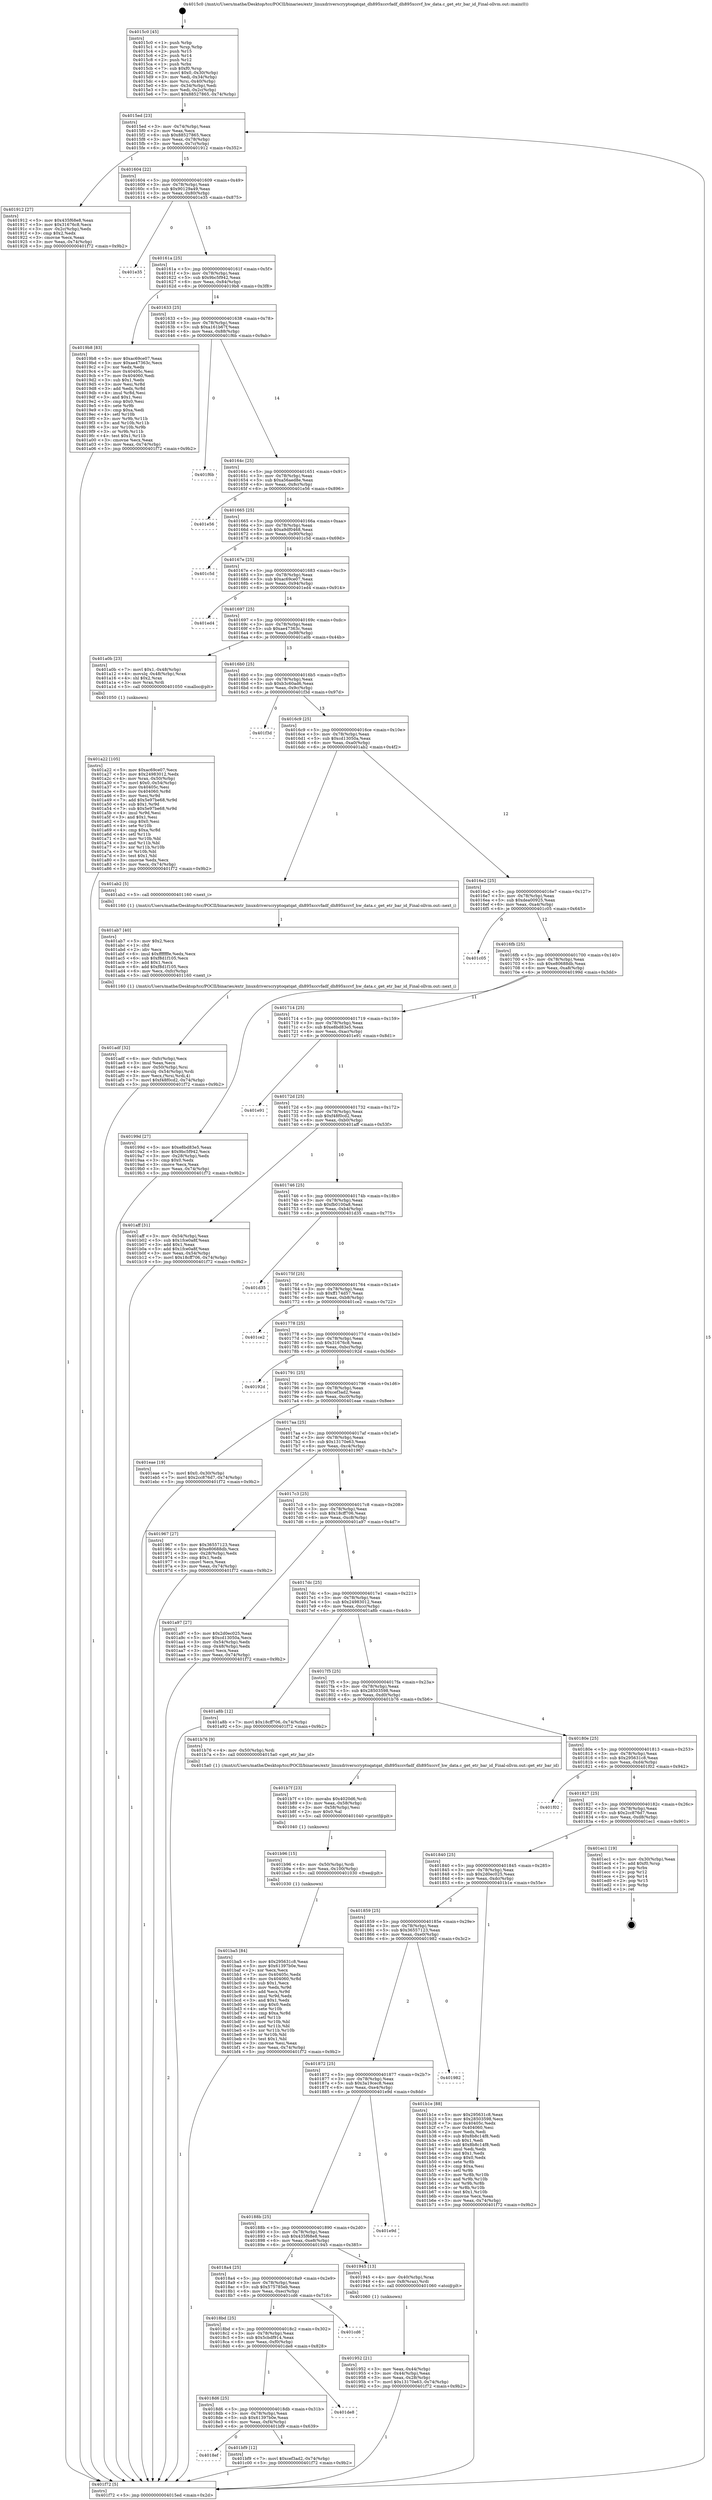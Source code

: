 digraph "0x4015c0" {
  label = "0x4015c0 (/mnt/c/Users/mathe/Desktop/tcc/POCII/binaries/extr_linuxdriverscryptoqatqat_dh895xccvfadf_dh895xccvf_hw_data.c_get_etr_bar_id_Final-ollvm.out::main(0))"
  labelloc = "t"
  node[shape=record]

  Entry [label="",width=0.3,height=0.3,shape=circle,fillcolor=black,style=filled]
  "0x4015ed" [label="{
     0x4015ed [23]\l
     | [instrs]\l
     &nbsp;&nbsp;0x4015ed \<+3\>: mov -0x74(%rbp),%eax\l
     &nbsp;&nbsp;0x4015f0 \<+2\>: mov %eax,%ecx\l
     &nbsp;&nbsp;0x4015f2 \<+6\>: sub $0x88527865,%ecx\l
     &nbsp;&nbsp;0x4015f8 \<+3\>: mov %eax,-0x78(%rbp)\l
     &nbsp;&nbsp;0x4015fb \<+3\>: mov %ecx,-0x7c(%rbp)\l
     &nbsp;&nbsp;0x4015fe \<+6\>: je 0000000000401912 \<main+0x352\>\l
  }"]
  "0x401912" [label="{
     0x401912 [27]\l
     | [instrs]\l
     &nbsp;&nbsp;0x401912 \<+5\>: mov $0x435f68e8,%eax\l
     &nbsp;&nbsp;0x401917 \<+5\>: mov $0x31676c8,%ecx\l
     &nbsp;&nbsp;0x40191c \<+3\>: mov -0x2c(%rbp),%edx\l
     &nbsp;&nbsp;0x40191f \<+3\>: cmp $0x2,%edx\l
     &nbsp;&nbsp;0x401922 \<+3\>: cmovne %ecx,%eax\l
     &nbsp;&nbsp;0x401925 \<+3\>: mov %eax,-0x74(%rbp)\l
     &nbsp;&nbsp;0x401928 \<+5\>: jmp 0000000000401f72 \<main+0x9b2\>\l
  }"]
  "0x401604" [label="{
     0x401604 [22]\l
     | [instrs]\l
     &nbsp;&nbsp;0x401604 \<+5\>: jmp 0000000000401609 \<main+0x49\>\l
     &nbsp;&nbsp;0x401609 \<+3\>: mov -0x78(%rbp),%eax\l
     &nbsp;&nbsp;0x40160c \<+5\>: sub $0x90129a49,%eax\l
     &nbsp;&nbsp;0x401611 \<+3\>: mov %eax,-0x80(%rbp)\l
     &nbsp;&nbsp;0x401614 \<+6\>: je 0000000000401e35 \<main+0x875\>\l
  }"]
  "0x401f72" [label="{
     0x401f72 [5]\l
     | [instrs]\l
     &nbsp;&nbsp;0x401f72 \<+5\>: jmp 00000000004015ed \<main+0x2d\>\l
  }"]
  "0x4015c0" [label="{
     0x4015c0 [45]\l
     | [instrs]\l
     &nbsp;&nbsp;0x4015c0 \<+1\>: push %rbp\l
     &nbsp;&nbsp;0x4015c1 \<+3\>: mov %rsp,%rbp\l
     &nbsp;&nbsp;0x4015c4 \<+2\>: push %r15\l
     &nbsp;&nbsp;0x4015c6 \<+2\>: push %r14\l
     &nbsp;&nbsp;0x4015c8 \<+2\>: push %r12\l
     &nbsp;&nbsp;0x4015ca \<+1\>: push %rbx\l
     &nbsp;&nbsp;0x4015cb \<+7\>: sub $0xf0,%rsp\l
     &nbsp;&nbsp;0x4015d2 \<+7\>: movl $0x0,-0x30(%rbp)\l
     &nbsp;&nbsp;0x4015d9 \<+3\>: mov %edi,-0x34(%rbp)\l
     &nbsp;&nbsp;0x4015dc \<+4\>: mov %rsi,-0x40(%rbp)\l
     &nbsp;&nbsp;0x4015e0 \<+3\>: mov -0x34(%rbp),%edi\l
     &nbsp;&nbsp;0x4015e3 \<+3\>: mov %edi,-0x2c(%rbp)\l
     &nbsp;&nbsp;0x4015e6 \<+7\>: movl $0x88527865,-0x74(%rbp)\l
  }"]
  Exit [label="",width=0.3,height=0.3,shape=circle,fillcolor=black,style=filled,peripheries=2]
  "0x401e35" [label="{
     0x401e35\l
  }", style=dashed]
  "0x40161a" [label="{
     0x40161a [25]\l
     | [instrs]\l
     &nbsp;&nbsp;0x40161a \<+5\>: jmp 000000000040161f \<main+0x5f\>\l
     &nbsp;&nbsp;0x40161f \<+3\>: mov -0x78(%rbp),%eax\l
     &nbsp;&nbsp;0x401622 \<+5\>: sub $0x9bc5f942,%eax\l
     &nbsp;&nbsp;0x401627 \<+6\>: mov %eax,-0x84(%rbp)\l
     &nbsp;&nbsp;0x40162d \<+6\>: je 00000000004019b8 \<main+0x3f8\>\l
  }"]
  "0x4018ef" [label="{
     0x4018ef\l
  }", style=dashed]
  "0x4019b8" [label="{
     0x4019b8 [83]\l
     | [instrs]\l
     &nbsp;&nbsp;0x4019b8 \<+5\>: mov $0xac69ce07,%eax\l
     &nbsp;&nbsp;0x4019bd \<+5\>: mov $0xae47363c,%ecx\l
     &nbsp;&nbsp;0x4019c2 \<+2\>: xor %edx,%edx\l
     &nbsp;&nbsp;0x4019c4 \<+7\>: mov 0x40405c,%esi\l
     &nbsp;&nbsp;0x4019cb \<+7\>: mov 0x404060,%edi\l
     &nbsp;&nbsp;0x4019d2 \<+3\>: sub $0x1,%edx\l
     &nbsp;&nbsp;0x4019d5 \<+3\>: mov %esi,%r8d\l
     &nbsp;&nbsp;0x4019d8 \<+3\>: add %edx,%r8d\l
     &nbsp;&nbsp;0x4019db \<+4\>: imul %r8d,%esi\l
     &nbsp;&nbsp;0x4019df \<+3\>: and $0x1,%esi\l
     &nbsp;&nbsp;0x4019e2 \<+3\>: cmp $0x0,%esi\l
     &nbsp;&nbsp;0x4019e5 \<+4\>: sete %r9b\l
     &nbsp;&nbsp;0x4019e9 \<+3\>: cmp $0xa,%edi\l
     &nbsp;&nbsp;0x4019ec \<+4\>: setl %r10b\l
     &nbsp;&nbsp;0x4019f0 \<+3\>: mov %r9b,%r11b\l
     &nbsp;&nbsp;0x4019f3 \<+3\>: and %r10b,%r11b\l
     &nbsp;&nbsp;0x4019f6 \<+3\>: xor %r10b,%r9b\l
     &nbsp;&nbsp;0x4019f9 \<+3\>: or %r9b,%r11b\l
     &nbsp;&nbsp;0x4019fc \<+4\>: test $0x1,%r11b\l
     &nbsp;&nbsp;0x401a00 \<+3\>: cmovne %ecx,%eax\l
     &nbsp;&nbsp;0x401a03 \<+3\>: mov %eax,-0x74(%rbp)\l
     &nbsp;&nbsp;0x401a06 \<+5\>: jmp 0000000000401f72 \<main+0x9b2\>\l
  }"]
  "0x401633" [label="{
     0x401633 [25]\l
     | [instrs]\l
     &nbsp;&nbsp;0x401633 \<+5\>: jmp 0000000000401638 \<main+0x78\>\l
     &nbsp;&nbsp;0x401638 \<+3\>: mov -0x78(%rbp),%eax\l
     &nbsp;&nbsp;0x40163b \<+5\>: sub $0xa161b67f,%eax\l
     &nbsp;&nbsp;0x401640 \<+6\>: mov %eax,-0x88(%rbp)\l
     &nbsp;&nbsp;0x401646 \<+6\>: je 0000000000401f6b \<main+0x9ab\>\l
  }"]
  "0x401bf9" [label="{
     0x401bf9 [12]\l
     | [instrs]\l
     &nbsp;&nbsp;0x401bf9 \<+7\>: movl $0xcef3ad2,-0x74(%rbp)\l
     &nbsp;&nbsp;0x401c00 \<+5\>: jmp 0000000000401f72 \<main+0x9b2\>\l
  }"]
  "0x401f6b" [label="{
     0x401f6b\l
  }", style=dashed]
  "0x40164c" [label="{
     0x40164c [25]\l
     | [instrs]\l
     &nbsp;&nbsp;0x40164c \<+5\>: jmp 0000000000401651 \<main+0x91\>\l
     &nbsp;&nbsp;0x401651 \<+3\>: mov -0x78(%rbp),%eax\l
     &nbsp;&nbsp;0x401654 \<+5\>: sub $0xa56aed8e,%eax\l
     &nbsp;&nbsp;0x401659 \<+6\>: mov %eax,-0x8c(%rbp)\l
     &nbsp;&nbsp;0x40165f \<+6\>: je 0000000000401e56 \<main+0x896\>\l
  }"]
  "0x4018d6" [label="{
     0x4018d6 [25]\l
     | [instrs]\l
     &nbsp;&nbsp;0x4018d6 \<+5\>: jmp 00000000004018db \<main+0x31b\>\l
     &nbsp;&nbsp;0x4018db \<+3\>: mov -0x78(%rbp),%eax\l
     &nbsp;&nbsp;0x4018de \<+5\>: sub $0x61397b0e,%eax\l
     &nbsp;&nbsp;0x4018e3 \<+6\>: mov %eax,-0xf4(%rbp)\l
     &nbsp;&nbsp;0x4018e9 \<+6\>: je 0000000000401bf9 \<main+0x639\>\l
  }"]
  "0x401e56" [label="{
     0x401e56\l
  }", style=dashed]
  "0x401665" [label="{
     0x401665 [25]\l
     | [instrs]\l
     &nbsp;&nbsp;0x401665 \<+5\>: jmp 000000000040166a \<main+0xaa\>\l
     &nbsp;&nbsp;0x40166a \<+3\>: mov -0x78(%rbp),%eax\l
     &nbsp;&nbsp;0x40166d \<+5\>: sub $0xa9df0468,%eax\l
     &nbsp;&nbsp;0x401672 \<+6\>: mov %eax,-0x90(%rbp)\l
     &nbsp;&nbsp;0x401678 \<+6\>: je 0000000000401c5d \<main+0x69d\>\l
  }"]
  "0x401de8" [label="{
     0x401de8\l
  }", style=dashed]
  "0x401c5d" [label="{
     0x401c5d\l
  }", style=dashed]
  "0x40167e" [label="{
     0x40167e [25]\l
     | [instrs]\l
     &nbsp;&nbsp;0x40167e \<+5\>: jmp 0000000000401683 \<main+0xc3\>\l
     &nbsp;&nbsp;0x401683 \<+3\>: mov -0x78(%rbp),%eax\l
     &nbsp;&nbsp;0x401686 \<+5\>: sub $0xac69ce07,%eax\l
     &nbsp;&nbsp;0x40168b \<+6\>: mov %eax,-0x94(%rbp)\l
     &nbsp;&nbsp;0x401691 \<+6\>: je 0000000000401ed4 \<main+0x914\>\l
  }"]
  "0x4018bd" [label="{
     0x4018bd [25]\l
     | [instrs]\l
     &nbsp;&nbsp;0x4018bd \<+5\>: jmp 00000000004018c2 \<main+0x302\>\l
     &nbsp;&nbsp;0x4018c2 \<+3\>: mov -0x78(%rbp),%eax\l
     &nbsp;&nbsp;0x4018c5 \<+5\>: sub $0x5cbdf914,%eax\l
     &nbsp;&nbsp;0x4018ca \<+6\>: mov %eax,-0xf0(%rbp)\l
     &nbsp;&nbsp;0x4018d0 \<+6\>: je 0000000000401de8 \<main+0x828\>\l
  }"]
  "0x401ed4" [label="{
     0x401ed4\l
  }", style=dashed]
  "0x401697" [label="{
     0x401697 [25]\l
     | [instrs]\l
     &nbsp;&nbsp;0x401697 \<+5\>: jmp 000000000040169c \<main+0xdc\>\l
     &nbsp;&nbsp;0x40169c \<+3\>: mov -0x78(%rbp),%eax\l
     &nbsp;&nbsp;0x40169f \<+5\>: sub $0xae47363c,%eax\l
     &nbsp;&nbsp;0x4016a4 \<+6\>: mov %eax,-0x98(%rbp)\l
     &nbsp;&nbsp;0x4016aa \<+6\>: je 0000000000401a0b \<main+0x44b\>\l
  }"]
  "0x401cd6" [label="{
     0x401cd6\l
  }", style=dashed]
  "0x401a0b" [label="{
     0x401a0b [23]\l
     | [instrs]\l
     &nbsp;&nbsp;0x401a0b \<+7\>: movl $0x1,-0x48(%rbp)\l
     &nbsp;&nbsp;0x401a12 \<+4\>: movslq -0x48(%rbp),%rax\l
     &nbsp;&nbsp;0x401a16 \<+4\>: shl $0x2,%rax\l
     &nbsp;&nbsp;0x401a1a \<+3\>: mov %rax,%rdi\l
     &nbsp;&nbsp;0x401a1d \<+5\>: call 0000000000401050 \<malloc@plt\>\l
     | [calls]\l
     &nbsp;&nbsp;0x401050 \{1\} (unknown)\l
  }"]
  "0x4016b0" [label="{
     0x4016b0 [25]\l
     | [instrs]\l
     &nbsp;&nbsp;0x4016b0 \<+5\>: jmp 00000000004016b5 \<main+0xf5\>\l
     &nbsp;&nbsp;0x4016b5 \<+3\>: mov -0x78(%rbp),%eax\l
     &nbsp;&nbsp;0x4016b8 \<+5\>: sub $0xb3c60ad6,%eax\l
     &nbsp;&nbsp;0x4016bd \<+6\>: mov %eax,-0x9c(%rbp)\l
     &nbsp;&nbsp;0x4016c3 \<+6\>: je 0000000000401f3d \<main+0x97d\>\l
  }"]
  "0x401ba5" [label="{
     0x401ba5 [84]\l
     | [instrs]\l
     &nbsp;&nbsp;0x401ba5 \<+5\>: mov $0x295631c8,%eax\l
     &nbsp;&nbsp;0x401baa \<+5\>: mov $0x61397b0e,%esi\l
     &nbsp;&nbsp;0x401baf \<+2\>: xor %ecx,%ecx\l
     &nbsp;&nbsp;0x401bb1 \<+7\>: mov 0x40405c,%edx\l
     &nbsp;&nbsp;0x401bb8 \<+8\>: mov 0x404060,%r8d\l
     &nbsp;&nbsp;0x401bc0 \<+3\>: sub $0x1,%ecx\l
     &nbsp;&nbsp;0x401bc3 \<+3\>: mov %edx,%r9d\l
     &nbsp;&nbsp;0x401bc6 \<+3\>: add %ecx,%r9d\l
     &nbsp;&nbsp;0x401bc9 \<+4\>: imul %r9d,%edx\l
     &nbsp;&nbsp;0x401bcd \<+3\>: and $0x1,%edx\l
     &nbsp;&nbsp;0x401bd0 \<+3\>: cmp $0x0,%edx\l
     &nbsp;&nbsp;0x401bd3 \<+4\>: sete %r10b\l
     &nbsp;&nbsp;0x401bd7 \<+4\>: cmp $0xa,%r8d\l
     &nbsp;&nbsp;0x401bdb \<+4\>: setl %r11b\l
     &nbsp;&nbsp;0x401bdf \<+3\>: mov %r10b,%bl\l
     &nbsp;&nbsp;0x401be2 \<+3\>: and %r11b,%bl\l
     &nbsp;&nbsp;0x401be5 \<+3\>: xor %r11b,%r10b\l
     &nbsp;&nbsp;0x401be8 \<+3\>: or %r10b,%bl\l
     &nbsp;&nbsp;0x401beb \<+3\>: test $0x1,%bl\l
     &nbsp;&nbsp;0x401bee \<+3\>: cmovne %esi,%eax\l
     &nbsp;&nbsp;0x401bf1 \<+3\>: mov %eax,-0x74(%rbp)\l
     &nbsp;&nbsp;0x401bf4 \<+5\>: jmp 0000000000401f72 \<main+0x9b2\>\l
  }"]
  "0x401f3d" [label="{
     0x401f3d\l
  }", style=dashed]
  "0x4016c9" [label="{
     0x4016c9 [25]\l
     | [instrs]\l
     &nbsp;&nbsp;0x4016c9 \<+5\>: jmp 00000000004016ce \<main+0x10e\>\l
     &nbsp;&nbsp;0x4016ce \<+3\>: mov -0x78(%rbp),%eax\l
     &nbsp;&nbsp;0x4016d1 \<+5\>: sub $0xcd13050a,%eax\l
     &nbsp;&nbsp;0x4016d6 \<+6\>: mov %eax,-0xa0(%rbp)\l
     &nbsp;&nbsp;0x4016dc \<+6\>: je 0000000000401ab2 \<main+0x4f2\>\l
  }"]
  "0x401b96" [label="{
     0x401b96 [15]\l
     | [instrs]\l
     &nbsp;&nbsp;0x401b96 \<+4\>: mov -0x50(%rbp),%rdi\l
     &nbsp;&nbsp;0x401b9a \<+6\>: mov %eax,-0x100(%rbp)\l
     &nbsp;&nbsp;0x401ba0 \<+5\>: call 0000000000401030 \<free@plt\>\l
     | [calls]\l
     &nbsp;&nbsp;0x401030 \{1\} (unknown)\l
  }"]
  "0x401ab2" [label="{
     0x401ab2 [5]\l
     | [instrs]\l
     &nbsp;&nbsp;0x401ab2 \<+5\>: call 0000000000401160 \<next_i\>\l
     | [calls]\l
     &nbsp;&nbsp;0x401160 \{1\} (/mnt/c/Users/mathe/Desktop/tcc/POCII/binaries/extr_linuxdriverscryptoqatqat_dh895xccvfadf_dh895xccvf_hw_data.c_get_etr_bar_id_Final-ollvm.out::next_i)\l
  }"]
  "0x4016e2" [label="{
     0x4016e2 [25]\l
     | [instrs]\l
     &nbsp;&nbsp;0x4016e2 \<+5\>: jmp 00000000004016e7 \<main+0x127\>\l
     &nbsp;&nbsp;0x4016e7 \<+3\>: mov -0x78(%rbp),%eax\l
     &nbsp;&nbsp;0x4016ea \<+5\>: sub $0xdea00925,%eax\l
     &nbsp;&nbsp;0x4016ef \<+6\>: mov %eax,-0xa4(%rbp)\l
     &nbsp;&nbsp;0x4016f5 \<+6\>: je 0000000000401c05 \<main+0x645\>\l
  }"]
  "0x401b7f" [label="{
     0x401b7f [23]\l
     | [instrs]\l
     &nbsp;&nbsp;0x401b7f \<+10\>: movabs $0x4020d6,%rdi\l
     &nbsp;&nbsp;0x401b89 \<+3\>: mov %eax,-0x58(%rbp)\l
     &nbsp;&nbsp;0x401b8c \<+3\>: mov -0x58(%rbp),%esi\l
     &nbsp;&nbsp;0x401b8f \<+2\>: mov $0x0,%al\l
     &nbsp;&nbsp;0x401b91 \<+5\>: call 0000000000401040 \<printf@plt\>\l
     | [calls]\l
     &nbsp;&nbsp;0x401040 \{1\} (unknown)\l
  }"]
  "0x401c05" [label="{
     0x401c05\l
  }", style=dashed]
  "0x4016fb" [label="{
     0x4016fb [25]\l
     | [instrs]\l
     &nbsp;&nbsp;0x4016fb \<+5\>: jmp 0000000000401700 \<main+0x140\>\l
     &nbsp;&nbsp;0x401700 \<+3\>: mov -0x78(%rbp),%eax\l
     &nbsp;&nbsp;0x401703 \<+5\>: sub $0xe80688db,%eax\l
     &nbsp;&nbsp;0x401708 \<+6\>: mov %eax,-0xa8(%rbp)\l
     &nbsp;&nbsp;0x40170e \<+6\>: je 000000000040199d \<main+0x3dd\>\l
  }"]
  "0x401adf" [label="{
     0x401adf [32]\l
     | [instrs]\l
     &nbsp;&nbsp;0x401adf \<+6\>: mov -0xfc(%rbp),%ecx\l
     &nbsp;&nbsp;0x401ae5 \<+3\>: imul %eax,%ecx\l
     &nbsp;&nbsp;0x401ae8 \<+4\>: mov -0x50(%rbp),%rsi\l
     &nbsp;&nbsp;0x401aec \<+4\>: movslq -0x54(%rbp),%rdi\l
     &nbsp;&nbsp;0x401af0 \<+3\>: mov %ecx,(%rsi,%rdi,4)\l
     &nbsp;&nbsp;0x401af3 \<+7\>: movl $0xf48f0cd2,-0x74(%rbp)\l
     &nbsp;&nbsp;0x401afa \<+5\>: jmp 0000000000401f72 \<main+0x9b2\>\l
  }"]
  "0x40199d" [label="{
     0x40199d [27]\l
     | [instrs]\l
     &nbsp;&nbsp;0x40199d \<+5\>: mov $0xe8bd83e5,%eax\l
     &nbsp;&nbsp;0x4019a2 \<+5\>: mov $0x9bc5f942,%ecx\l
     &nbsp;&nbsp;0x4019a7 \<+3\>: mov -0x28(%rbp),%edx\l
     &nbsp;&nbsp;0x4019aa \<+3\>: cmp $0x0,%edx\l
     &nbsp;&nbsp;0x4019ad \<+3\>: cmove %ecx,%eax\l
     &nbsp;&nbsp;0x4019b0 \<+3\>: mov %eax,-0x74(%rbp)\l
     &nbsp;&nbsp;0x4019b3 \<+5\>: jmp 0000000000401f72 \<main+0x9b2\>\l
  }"]
  "0x401714" [label="{
     0x401714 [25]\l
     | [instrs]\l
     &nbsp;&nbsp;0x401714 \<+5\>: jmp 0000000000401719 \<main+0x159\>\l
     &nbsp;&nbsp;0x401719 \<+3\>: mov -0x78(%rbp),%eax\l
     &nbsp;&nbsp;0x40171c \<+5\>: sub $0xe8bd83e5,%eax\l
     &nbsp;&nbsp;0x401721 \<+6\>: mov %eax,-0xac(%rbp)\l
     &nbsp;&nbsp;0x401727 \<+6\>: je 0000000000401e91 \<main+0x8d1\>\l
  }"]
  "0x401ab7" [label="{
     0x401ab7 [40]\l
     | [instrs]\l
     &nbsp;&nbsp;0x401ab7 \<+5\>: mov $0x2,%ecx\l
     &nbsp;&nbsp;0x401abc \<+1\>: cltd\l
     &nbsp;&nbsp;0x401abd \<+2\>: idiv %ecx\l
     &nbsp;&nbsp;0x401abf \<+6\>: imul $0xfffffffe,%edx,%ecx\l
     &nbsp;&nbsp;0x401ac5 \<+6\>: sub $0xf8d1f105,%ecx\l
     &nbsp;&nbsp;0x401acb \<+3\>: add $0x1,%ecx\l
     &nbsp;&nbsp;0x401ace \<+6\>: add $0xf8d1f105,%ecx\l
     &nbsp;&nbsp;0x401ad4 \<+6\>: mov %ecx,-0xfc(%rbp)\l
     &nbsp;&nbsp;0x401ada \<+5\>: call 0000000000401160 \<next_i\>\l
     | [calls]\l
     &nbsp;&nbsp;0x401160 \{1\} (/mnt/c/Users/mathe/Desktop/tcc/POCII/binaries/extr_linuxdriverscryptoqatqat_dh895xccvfadf_dh895xccvf_hw_data.c_get_etr_bar_id_Final-ollvm.out::next_i)\l
  }"]
  "0x401e91" [label="{
     0x401e91\l
  }", style=dashed]
  "0x40172d" [label="{
     0x40172d [25]\l
     | [instrs]\l
     &nbsp;&nbsp;0x40172d \<+5\>: jmp 0000000000401732 \<main+0x172\>\l
     &nbsp;&nbsp;0x401732 \<+3\>: mov -0x78(%rbp),%eax\l
     &nbsp;&nbsp;0x401735 \<+5\>: sub $0xf48f0cd2,%eax\l
     &nbsp;&nbsp;0x40173a \<+6\>: mov %eax,-0xb0(%rbp)\l
     &nbsp;&nbsp;0x401740 \<+6\>: je 0000000000401aff \<main+0x53f\>\l
  }"]
  "0x401a22" [label="{
     0x401a22 [105]\l
     | [instrs]\l
     &nbsp;&nbsp;0x401a22 \<+5\>: mov $0xac69ce07,%ecx\l
     &nbsp;&nbsp;0x401a27 \<+5\>: mov $0x24983012,%edx\l
     &nbsp;&nbsp;0x401a2c \<+4\>: mov %rax,-0x50(%rbp)\l
     &nbsp;&nbsp;0x401a30 \<+7\>: movl $0x0,-0x54(%rbp)\l
     &nbsp;&nbsp;0x401a37 \<+7\>: mov 0x40405c,%esi\l
     &nbsp;&nbsp;0x401a3e \<+8\>: mov 0x404060,%r8d\l
     &nbsp;&nbsp;0x401a46 \<+3\>: mov %esi,%r9d\l
     &nbsp;&nbsp;0x401a49 \<+7\>: add $0x5e97be68,%r9d\l
     &nbsp;&nbsp;0x401a50 \<+4\>: sub $0x1,%r9d\l
     &nbsp;&nbsp;0x401a54 \<+7\>: sub $0x5e97be68,%r9d\l
     &nbsp;&nbsp;0x401a5b \<+4\>: imul %r9d,%esi\l
     &nbsp;&nbsp;0x401a5f \<+3\>: and $0x1,%esi\l
     &nbsp;&nbsp;0x401a62 \<+3\>: cmp $0x0,%esi\l
     &nbsp;&nbsp;0x401a65 \<+4\>: sete %r10b\l
     &nbsp;&nbsp;0x401a69 \<+4\>: cmp $0xa,%r8d\l
     &nbsp;&nbsp;0x401a6d \<+4\>: setl %r11b\l
     &nbsp;&nbsp;0x401a71 \<+3\>: mov %r10b,%bl\l
     &nbsp;&nbsp;0x401a74 \<+3\>: and %r11b,%bl\l
     &nbsp;&nbsp;0x401a77 \<+3\>: xor %r11b,%r10b\l
     &nbsp;&nbsp;0x401a7a \<+3\>: or %r10b,%bl\l
     &nbsp;&nbsp;0x401a7d \<+3\>: test $0x1,%bl\l
     &nbsp;&nbsp;0x401a80 \<+3\>: cmovne %edx,%ecx\l
     &nbsp;&nbsp;0x401a83 \<+3\>: mov %ecx,-0x74(%rbp)\l
     &nbsp;&nbsp;0x401a86 \<+5\>: jmp 0000000000401f72 \<main+0x9b2\>\l
  }"]
  "0x401aff" [label="{
     0x401aff [31]\l
     | [instrs]\l
     &nbsp;&nbsp;0x401aff \<+3\>: mov -0x54(%rbp),%eax\l
     &nbsp;&nbsp;0x401b02 \<+5\>: sub $0x1fce0a8f,%eax\l
     &nbsp;&nbsp;0x401b07 \<+3\>: add $0x1,%eax\l
     &nbsp;&nbsp;0x401b0a \<+5\>: add $0x1fce0a8f,%eax\l
     &nbsp;&nbsp;0x401b0f \<+3\>: mov %eax,-0x54(%rbp)\l
     &nbsp;&nbsp;0x401b12 \<+7\>: movl $0x18cff706,-0x74(%rbp)\l
     &nbsp;&nbsp;0x401b19 \<+5\>: jmp 0000000000401f72 \<main+0x9b2\>\l
  }"]
  "0x401746" [label="{
     0x401746 [25]\l
     | [instrs]\l
     &nbsp;&nbsp;0x401746 \<+5\>: jmp 000000000040174b \<main+0x18b\>\l
     &nbsp;&nbsp;0x40174b \<+3\>: mov -0x78(%rbp),%eax\l
     &nbsp;&nbsp;0x40174e \<+5\>: sub $0xfb0100a8,%eax\l
     &nbsp;&nbsp;0x401753 \<+6\>: mov %eax,-0xb4(%rbp)\l
     &nbsp;&nbsp;0x401759 \<+6\>: je 0000000000401d35 \<main+0x775\>\l
  }"]
  "0x401952" [label="{
     0x401952 [21]\l
     | [instrs]\l
     &nbsp;&nbsp;0x401952 \<+3\>: mov %eax,-0x44(%rbp)\l
     &nbsp;&nbsp;0x401955 \<+3\>: mov -0x44(%rbp),%eax\l
     &nbsp;&nbsp;0x401958 \<+3\>: mov %eax,-0x28(%rbp)\l
     &nbsp;&nbsp;0x40195b \<+7\>: movl $0x13170e63,-0x74(%rbp)\l
     &nbsp;&nbsp;0x401962 \<+5\>: jmp 0000000000401f72 \<main+0x9b2\>\l
  }"]
  "0x401d35" [label="{
     0x401d35\l
  }", style=dashed]
  "0x40175f" [label="{
     0x40175f [25]\l
     | [instrs]\l
     &nbsp;&nbsp;0x40175f \<+5\>: jmp 0000000000401764 \<main+0x1a4\>\l
     &nbsp;&nbsp;0x401764 \<+3\>: mov -0x78(%rbp),%eax\l
     &nbsp;&nbsp;0x401767 \<+5\>: sub $0xff174d57,%eax\l
     &nbsp;&nbsp;0x40176c \<+6\>: mov %eax,-0xb8(%rbp)\l
     &nbsp;&nbsp;0x401772 \<+6\>: je 0000000000401ce2 \<main+0x722\>\l
  }"]
  "0x4018a4" [label="{
     0x4018a4 [25]\l
     | [instrs]\l
     &nbsp;&nbsp;0x4018a4 \<+5\>: jmp 00000000004018a9 \<main+0x2e9\>\l
     &nbsp;&nbsp;0x4018a9 \<+3\>: mov -0x78(%rbp),%eax\l
     &nbsp;&nbsp;0x4018ac \<+5\>: sub $0x575785eb,%eax\l
     &nbsp;&nbsp;0x4018b1 \<+6\>: mov %eax,-0xec(%rbp)\l
     &nbsp;&nbsp;0x4018b7 \<+6\>: je 0000000000401cd6 \<main+0x716\>\l
  }"]
  "0x401ce2" [label="{
     0x401ce2\l
  }", style=dashed]
  "0x401778" [label="{
     0x401778 [25]\l
     | [instrs]\l
     &nbsp;&nbsp;0x401778 \<+5\>: jmp 000000000040177d \<main+0x1bd\>\l
     &nbsp;&nbsp;0x40177d \<+3\>: mov -0x78(%rbp),%eax\l
     &nbsp;&nbsp;0x401780 \<+5\>: sub $0x31676c8,%eax\l
     &nbsp;&nbsp;0x401785 \<+6\>: mov %eax,-0xbc(%rbp)\l
     &nbsp;&nbsp;0x40178b \<+6\>: je 000000000040192d \<main+0x36d\>\l
  }"]
  "0x401945" [label="{
     0x401945 [13]\l
     | [instrs]\l
     &nbsp;&nbsp;0x401945 \<+4\>: mov -0x40(%rbp),%rax\l
     &nbsp;&nbsp;0x401949 \<+4\>: mov 0x8(%rax),%rdi\l
     &nbsp;&nbsp;0x40194d \<+5\>: call 0000000000401060 \<atoi@plt\>\l
     | [calls]\l
     &nbsp;&nbsp;0x401060 \{1\} (unknown)\l
  }"]
  "0x40192d" [label="{
     0x40192d\l
  }", style=dashed]
  "0x401791" [label="{
     0x401791 [25]\l
     | [instrs]\l
     &nbsp;&nbsp;0x401791 \<+5\>: jmp 0000000000401796 \<main+0x1d6\>\l
     &nbsp;&nbsp;0x401796 \<+3\>: mov -0x78(%rbp),%eax\l
     &nbsp;&nbsp;0x401799 \<+5\>: sub $0xcef3ad2,%eax\l
     &nbsp;&nbsp;0x40179e \<+6\>: mov %eax,-0xc0(%rbp)\l
     &nbsp;&nbsp;0x4017a4 \<+6\>: je 0000000000401eae \<main+0x8ee\>\l
  }"]
  "0x40188b" [label="{
     0x40188b [25]\l
     | [instrs]\l
     &nbsp;&nbsp;0x40188b \<+5\>: jmp 0000000000401890 \<main+0x2d0\>\l
     &nbsp;&nbsp;0x401890 \<+3\>: mov -0x78(%rbp),%eax\l
     &nbsp;&nbsp;0x401893 \<+5\>: sub $0x435f68e8,%eax\l
     &nbsp;&nbsp;0x401898 \<+6\>: mov %eax,-0xe8(%rbp)\l
     &nbsp;&nbsp;0x40189e \<+6\>: je 0000000000401945 \<main+0x385\>\l
  }"]
  "0x401eae" [label="{
     0x401eae [19]\l
     | [instrs]\l
     &nbsp;&nbsp;0x401eae \<+7\>: movl $0x0,-0x30(%rbp)\l
     &nbsp;&nbsp;0x401eb5 \<+7\>: movl $0x2cc876d7,-0x74(%rbp)\l
     &nbsp;&nbsp;0x401ebc \<+5\>: jmp 0000000000401f72 \<main+0x9b2\>\l
  }"]
  "0x4017aa" [label="{
     0x4017aa [25]\l
     | [instrs]\l
     &nbsp;&nbsp;0x4017aa \<+5\>: jmp 00000000004017af \<main+0x1ef\>\l
     &nbsp;&nbsp;0x4017af \<+3\>: mov -0x78(%rbp),%eax\l
     &nbsp;&nbsp;0x4017b2 \<+5\>: sub $0x13170e63,%eax\l
     &nbsp;&nbsp;0x4017b7 \<+6\>: mov %eax,-0xc4(%rbp)\l
     &nbsp;&nbsp;0x4017bd \<+6\>: je 0000000000401967 \<main+0x3a7\>\l
  }"]
  "0x401e9d" [label="{
     0x401e9d\l
  }", style=dashed]
  "0x401967" [label="{
     0x401967 [27]\l
     | [instrs]\l
     &nbsp;&nbsp;0x401967 \<+5\>: mov $0x36557123,%eax\l
     &nbsp;&nbsp;0x40196c \<+5\>: mov $0xe80688db,%ecx\l
     &nbsp;&nbsp;0x401971 \<+3\>: mov -0x28(%rbp),%edx\l
     &nbsp;&nbsp;0x401974 \<+3\>: cmp $0x1,%edx\l
     &nbsp;&nbsp;0x401977 \<+3\>: cmovl %ecx,%eax\l
     &nbsp;&nbsp;0x40197a \<+3\>: mov %eax,-0x74(%rbp)\l
     &nbsp;&nbsp;0x40197d \<+5\>: jmp 0000000000401f72 \<main+0x9b2\>\l
  }"]
  "0x4017c3" [label="{
     0x4017c3 [25]\l
     | [instrs]\l
     &nbsp;&nbsp;0x4017c3 \<+5\>: jmp 00000000004017c8 \<main+0x208\>\l
     &nbsp;&nbsp;0x4017c8 \<+3\>: mov -0x78(%rbp),%eax\l
     &nbsp;&nbsp;0x4017cb \<+5\>: sub $0x18cff706,%eax\l
     &nbsp;&nbsp;0x4017d0 \<+6\>: mov %eax,-0xc8(%rbp)\l
     &nbsp;&nbsp;0x4017d6 \<+6\>: je 0000000000401a97 \<main+0x4d7\>\l
  }"]
  "0x401872" [label="{
     0x401872 [25]\l
     | [instrs]\l
     &nbsp;&nbsp;0x401872 \<+5\>: jmp 0000000000401877 \<main+0x2b7\>\l
     &nbsp;&nbsp;0x401877 \<+3\>: mov -0x78(%rbp),%eax\l
     &nbsp;&nbsp;0x40187a \<+5\>: sub $0x3a19cec8,%eax\l
     &nbsp;&nbsp;0x40187f \<+6\>: mov %eax,-0xe4(%rbp)\l
     &nbsp;&nbsp;0x401885 \<+6\>: je 0000000000401e9d \<main+0x8dd\>\l
  }"]
  "0x401a97" [label="{
     0x401a97 [27]\l
     | [instrs]\l
     &nbsp;&nbsp;0x401a97 \<+5\>: mov $0x2d0ec025,%eax\l
     &nbsp;&nbsp;0x401a9c \<+5\>: mov $0xcd13050a,%ecx\l
     &nbsp;&nbsp;0x401aa1 \<+3\>: mov -0x54(%rbp),%edx\l
     &nbsp;&nbsp;0x401aa4 \<+3\>: cmp -0x48(%rbp),%edx\l
     &nbsp;&nbsp;0x401aa7 \<+3\>: cmovl %ecx,%eax\l
     &nbsp;&nbsp;0x401aaa \<+3\>: mov %eax,-0x74(%rbp)\l
     &nbsp;&nbsp;0x401aad \<+5\>: jmp 0000000000401f72 \<main+0x9b2\>\l
  }"]
  "0x4017dc" [label="{
     0x4017dc [25]\l
     | [instrs]\l
     &nbsp;&nbsp;0x4017dc \<+5\>: jmp 00000000004017e1 \<main+0x221\>\l
     &nbsp;&nbsp;0x4017e1 \<+3\>: mov -0x78(%rbp),%eax\l
     &nbsp;&nbsp;0x4017e4 \<+5\>: sub $0x24983012,%eax\l
     &nbsp;&nbsp;0x4017e9 \<+6\>: mov %eax,-0xcc(%rbp)\l
     &nbsp;&nbsp;0x4017ef \<+6\>: je 0000000000401a8b \<main+0x4cb\>\l
  }"]
  "0x401982" [label="{
     0x401982\l
  }", style=dashed]
  "0x401a8b" [label="{
     0x401a8b [12]\l
     | [instrs]\l
     &nbsp;&nbsp;0x401a8b \<+7\>: movl $0x18cff706,-0x74(%rbp)\l
     &nbsp;&nbsp;0x401a92 \<+5\>: jmp 0000000000401f72 \<main+0x9b2\>\l
  }"]
  "0x4017f5" [label="{
     0x4017f5 [25]\l
     | [instrs]\l
     &nbsp;&nbsp;0x4017f5 \<+5\>: jmp 00000000004017fa \<main+0x23a\>\l
     &nbsp;&nbsp;0x4017fa \<+3\>: mov -0x78(%rbp),%eax\l
     &nbsp;&nbsp;0x4017fd \<+5\>: sub $0x28503598,%eax\l
     &nbsp;&nbsp;0x401802 \<+6\>: mov %eax,-0xd0(%rbp)\l
     &nbsp;&nbsp;0x401808 \<+6\>: je 0000000000401b76 \<main+0x5b6\>\l
  }"]
  "0x401859" [label="{
     0x401859 [25]\l
     | [instrs]\l
     &nbsp;&nbsp;0x401859 \<+5\>: jmp 000000000040185e \<main+0x29e\>\l
     &nbsp;&nbsp;0x40185e \<+3\>: mov -0x78(%rbp),%eax\l
     &nbsp;&nbsp;0x401861 \<+5\>: sub $0x36557123,%eax\l
     &nbsp;&nbsp;0x401866 \<+6\>: mov %eax,-0xe0(%rbp)\l
     &nbsp;&nbsp;0x40186c \<+6\>: je 0000000000401982 \<main+0x3c2\>\l
  }"]
  "0x401b76" [label="{
     0x401b76 [9]\l
     | [instrs]\l
     &nbsp;&nbsp;0x401b76 \<+4\>: mov -0x50(%rbp),%rdi\l
     &nbsp;&nbsp;0x401b7a \<+5\>: call 00000000004015a0 \<get_etr_bar_id\>\l
     | [calls]\l
     &nbsp;&nbsp;0x4015a0 \{1\} (/mnt/c/Users/mathe/Desktop/tcc/POCII/binaries/extr_linuxdriverscryptoqatqat_dh895xccvfadf_dh895xccvf_hw_data.c_get_etr_bar_id_Final-ollvm.out::get_etr_bar_id)\l
  }"]
  "0x40180e" [label="{
     0x40180e [25]\l
     | [instrs]\l
     &nbsp;&nbsp;0x40180e \<+5\>: jmp 0000000000401813 \<main+0x253\>\l
     &nbsp;&nbsp;0x401813 \<+3\>: mov -0x78(%rbp),%eax\l
     &nbsp;&nbsp;0x401816 \<+5\>: sub $0x295631c8,%eax\l
     &nbsp;&nbsp;0x40181b \<+6\>: mov %eax,-0xd4(%rbp)\l
     &nbsp;&nbsp;0x401821 \<+6\>: je 0000000000401f02 \<main+0x942\>\l
  }"]
  "0x401b1e" [label="{
     0x401b1e [88]\l
     | [instrs]\l
     &nbsp;&nbsp;0x401b1e \<+5\>: mov $0x295631c8,%eax\l
     &nbsp;&nbsp;0x401b23 \<+5\>: mov $0x28503598,%ecx\l
     &nbsp;&nbsp;0x401b28 \<+7\>: mov 0x40405c,%edx\l
     &nbsp;&nbsp;0x401b2f \<+7\>: mov 0x404060,%esi\l
     &nbsp;&nbsp;0x401b36 \<+2\>: mov %edx,%edi\l
     &nbsp;&nbsp;0x401b38 \<+6\>: sub $0x8b8c14f8,%edi\l
     &nbsp;&nbsp;0x401b3e \<+3\>: sub $0x1,%edi\l
     &nbsp;&nbsp;0x401b41 \<+6\>: add $0x8b8c14f8,%edi\l
     &nbsp;&nbsp;0x401b47 \<+3\>: imul %edi,%edx\l
     &nbsp;&nbsp;0x401b4a \<+3\>: and $0x1,%edx\l
     &nbsp;&nbsp;0x401b4d \<+3\>: cmp $0x0,%edx\l
     &nbsp;&nbsp;0x401b50 \<+4\>: sete %r8b\l
     &nbsp;&nbsp;0x401b54 \<+3\>: cmp $0xa,%esi\l
     &nbsp;&nbsp;0x401b57 \<+4\>: setl %r9b\l
     &nbsp;&nbsp;0x401b5b \<+3\>: mov %r8b,%r10b\l
     &nbsp;&nbsp;0x401b5e \<+3\>: and %r9b,%r10b\l
     &nbsp;&nbsp;0x401b61 \<+3\>: xor %r9b,%r8b\l
     &nbsp;&nbsp;0x401b64 \<+3\>: or %r8b,%r10b\l
     &nbsp;&nbsp;0x401b67 \<+4\>: test $0x1,%r10b\l
     &nbsp;&nbsp;0x401b6b \<+3\>: cmovne %ecx,%eax\l
     &nbsp;&nbsp;0x401b6e \<+3\>: mov %eax,-0x74(%rbp)\l
     &nbsp;&nbsp;0x401b71 \<+5\>: jmp 0000000000401f72 \<main+0x9b2\>\l
  }"]
  "0x401f02" [label="{
     0x401f02\l
  }", style=dashed]
  "0x401827" [label="{
     0x401827 [25]\l
     | [instrs]\l
     &nbsp;&nbsp;0x401827 \<+5\>: jmp 000000000040182c \<main+0x26c\>\l
     &nbsp;&nbsp;0x40182c \<+3\>: mov -0x78(%rbp),%eax\l
     &nbsp;&nbsp;0x40182f \<+5\>: sub $0x2cc876d7,%eax\l
     &nbsp;&nbsp;0x401834 \<+6\>: mov %eax,-0xd8(%rbp)\l
     &nbsp;&nbsp;0x40183a \<+6\>: je 0000000000401ec1 \<main+0x901\>\l
  }"]
  "0x401840" [label="{
     0x401840 [25]\l
     | [instrs]\l
     &nbsp;&nbsp;0x401840 \<+5\>: jmp 0000000000401845 \<main+0x285\>\l
     &nbsp;&nbsp;0x401845 \<+3\>: mov -0x78(%rbp),%eax\l
     &nbsp;&nbsp;0x401848 \<+5\>: sub $0x2d0ec025,%eax\l
     &nbsp;&nbsp;0x40184d \<+6\>: mov %eax,-0xdc(%rbp)\l
     &nbsp;&nbsp;0x401853 \<+6\>: je 0000000000401b1e \<main+0x55e\>\l
  }"]
  "0x401ec1" [label="{
     0x401ec1 [19]\l
     | [instrs]\l
     &nbsp;&nbsp;0x401ec1 \<+3\>: mov -0x30(%rbp),%eax\l
     &nbsp;&nbsp;0x401ec4 \<+7\>: add $0xf0,%rsp\l
     &nbsp;&nbsp;0x401ecb \<+1\>: pop %rbx\l
     &nbsp;&nbsp;0x401ecc \<+2\>: pop %r12\l
     &nbsp;&nbsp;0x401ece \<+2\>: pop %r14\l
     &nbsp;&nbsp;0x401ed0 \<+2\>: pop %r15\l
     &nbsp;&nbsp;0x401ed2 \<+1\>: pop %rbp\l
     &nbsp;&nbsp;0x401ed3 \<+1\>: ret\l
  }"]
  Entry -> "0x4015c0" [label=" 1"]
  "0x4015ed" -> "0x401912" [label=" 1"]
  "0x4015ed" -> "0x401604" [label=" 15"]
  "0x401912" -> "0x401f72" [label=" 1"]
  "0x4015c0" -> "0x4015ed" [label=" 1"]
  "0x401f72" -> "0x4015ed" [label=" 15"]
  "0x401ec1" -> Exit [label=" 1"]
  "0x401604" -> "0x401e35" [label=" 0"]
  "0x401604" -> "0x40161a" [label=" 15"]
  "0x401eae" -> "0x401f72" [label=" 1"]
  "0x40161a" -> "0x4019b8" [label=" 1"]
  "0x40161a" -> "0x401633" [label=" 14"]
  "0x401bf9" -> "0x401f72" [label=" 1"]
  "0x401633" -> "0x401f6b" [label=" 0"]
  "0x401633" -> "0x40164c" [label=" 14"]
  "0x4018d6" -> "0x4018ef" [label=" 0"]
  "0x40164c" -> "0x401e56" [label=" 0"]
  "0x40164c" -> "0x401665" [label=" 14"]
  "0x4018d6" -> "0x401bf9" [label=" 1"]
  "0x401665" -> "0x401c5d" [label=" 0"]
  "0x401665" -> "0x40167e" [label=" 14"]
  "0x4018bd" -> "0x4018d6" [label=" 1"]
  "0x40167e" -> "0x401ed4" [label=" 0"]
  "0x40167e" -> "0x401697" [label=" 14"]
  "0x4018bd" -> "0x401de8" [label=" 0"]
  "0x401697" -> "0x401a0b" [label=" 1"]
  "0x401697" -> "0x4016b0" [label=" 13"]
  "0x4018a4" -> "0x4018bd" [label=" 1"]
  "0x4016b0" -> "0x401f3d" [label=" 0"]
  "0x4016b0" -> "0x4016c9" [label=" 13"]
  "0x4018a4" -> "0x401cd6" [label=" 0"]
  "0x4016c9" -> "0x401ab2" [label=" 1"]
  "0x4016c9" -> "0x4016e2" [label=" 12"]
  "0x401ba5" -> "0x401f72" [label=" 1"]
  "0x4016e2" -> "0x401c05" [label=" 0"]
  "0x4016e2" -> "0x4016fb" [label=" 12"]
  "0x401b96" -> "0x401ba5" [label=" 1"]
  "0x4016fb" -> "0x40199d" [label=" 1"]
  "0x4016fb" -> "0x401714" [label=" 11"]
  "0x401b7f" -> "0x401b96" [label=" 1"]
  "0x401714" -> "0x401e91" [label=" 0"]
  "0x401714" -> "0x40172d" [label=" 11"]
  "0x401b76" -> "0x401b7f" [label=" 1"]
  "0x40172d" -> "0x401aff" [label=" 1"]
  "0x40172d" -> "0x401746" [label=" 10"]
  "0x401b1e" -> "0x401f72" [label=" 1"]
  "0x401746" -> "0x401d35" [label=" 0"]
  "0x401746" -> "0x40175f" [label=" 10"]
  "0x401aff" -> "0x401f72" [label=" 1"]
  "0x40175f" -> "0x401ce2" [label=" 0"]
  "0x40175f" -> "0x401778" [label=" 10"]
  "0x401adf" -> "0x401f72" [label=" 1"]
  "0x401778" -> "0x40192d" [label=" 0"]
  "0x401778" -> "0x401791" [label=" 10"]
  "0x401ab7" -> "0x401adf" [label=" 1"]
  "0x401791" -> "0x401eae" [label=" 1"]
  "0x401791" -> "0x4017aa" [label=" 9"]
  "0x401a97" -> "0x401f72" [label=" 2"]
  "0x4017aa" -> "0x401967" [label=" 1"]
  "0x4017aa" -> "0x4017c3" [label=" 8"]
  "0x401a8b" -> "0x401f72" [label=" 1"]
  "0x4017c3" -> "0x401a97" [label=" 2"]
  "0x4017c3" -> "0x4017dc" [label=" 6"]
  "0x401a0b" -> "0x401a22" [label=" 1"]
  "0x4017dc" -> "0x401a8b" [label=" 1"]
  "0x4017dc" -> "0x4017f5" [label=" 5"]
  "0x4019b8" -> "0x401f72" [label=" 1"]
  "0x4017f5" -> "0x401b76" [label=" 1"]
  "0x4017f5" -> "0x40180e" [label=" 4"]
  "0x401967" -> "0x401f72" [label=" 1"]
  "0x40180e" -> "0x401f02" [label=" 0"]
  "0x40180e" -> "0x401827" [label=" 4"]
  "0x401952" -> "0x401f72" [label=" 1"]
  "0x401827" -> "0x401ec1" [label=" 1"]
  "0x401827" -> "0x401840" [label=" 3"]
  "0x401945" -> "0x401952" [label=" 1"]
  "0x401840" -> "0x401b1e" [label=" 1"]
  "0x401840" -> "0x401859" [label=" 2"]
  "0x40199d" -> "0x401f72" [label=" 1"]
  "0x401859" -> "0x401982" [label=" 0"]
  "0x401859" -> "0x401872" [label=" 2"]
  "0x401a22" -> "0x401f72" [label=" 1"]
  "0x401872" -> "0x401e9d" [label=" 0"]
  "0x401872" -> "0x40188b" [label=" 2"]
  "0x401ab2" -> "0x401ab7" [label=" 1"]
  "0x40188b" -> "0x401945" [label=" 1"]
  "0x40188b" -> "0x4018a4" [label=" 1"]
}
